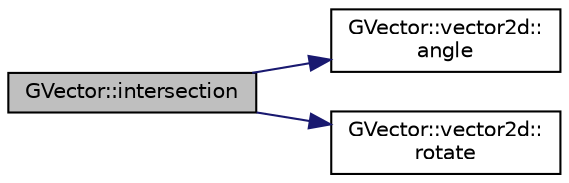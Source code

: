 digraph "GVector::intersection"
{
 // INTERACTIVE_SVG=YES
  edge [fontname="Helvetica",fontsize="10",labelfontname="Helvetica",labelfontsize="10"];
  node [fontname="Helvetica",fontsize="10",shape=record];
  rankdir="LR";
  Node1 [label="GVector::intersection",height=0.2,width=0.4,color="black", fillcolor="grey75", style="filled", fontcolor="black"];
  Node1 -> Node2 [color="midnightblue",fontsize="10",style="solid",fontname="Helvetica"];
  Node2 [label="GVector::vector2d::\langle",height=0.2,width=0.4,color="black", fillcolor="white", style="filled",URL="$d8/d10/class_g_vector_1_1vector2d.html#a51c907ec8fdce7d2aea0b1eb82bc895f",tooltip="calculate the clockwise angle from <1,0> "];
  Node1 -> Node3 [color="midnightblue",fontsize="10",style="solid",fontname="Helvetica"];
  Node3 [label="GVector::vector2d::\lrotate",height=0.2,width=0.4,color="black", fillcolor="white", style="filled",URL="$d8/d10/class_g_vector_1_1vector2d.html#a55016d64cdbd6beb74fa35a0f5b8133c",tooltip="return vector rotated by angle a "];
}
